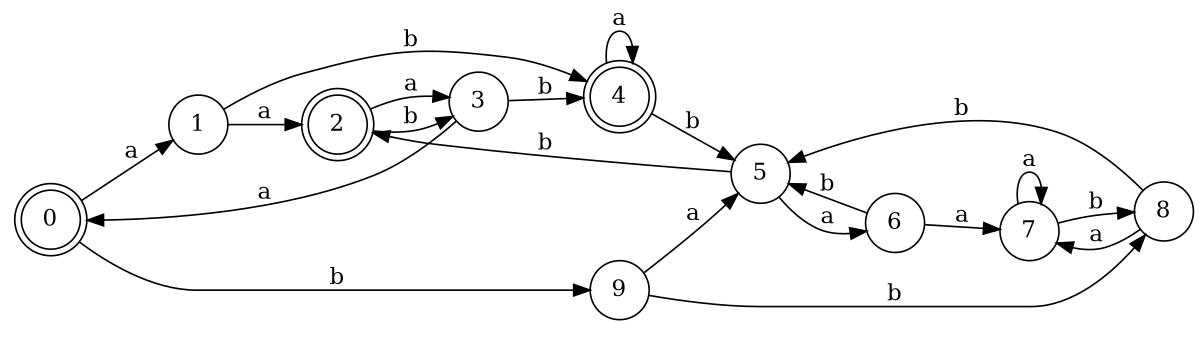 digraph n8_6 {
__start0 [label="" shape="none"];

rankdir=LR;
size="8,5";

s0 [style="rounded,filled", color="black", fillcolor="white" shape="doublecircle", label="0"];
s1 [style="filled", color="black", fillcolor="white" shape="circle", label="1"];
s2 [style="rounded,filled", color="black", fillcolor="white" shape="doublecircle", label="2"];
s3 [style="filled", color="black", fillcolor="white" shape="circle", label="3"];
s4 [style="rounded,filled", color="black", fillcolor="white" shape="doublecircle", label="4"];
s5 [style="filled", color="black", fillcolor="white" shape="circle", label="5"];
s6 [style="filled", color="black", fillcolor="white" shape="circle", label="6"];
s7 [style="filled", color="black", fillcolor="white" shape="circle", label="7"];
s8 [style="filled", color="black", fillcolor="white" shape="circle", label="8"];
s9 [style="filled", color="black", fillcolor="white" shape="circle", label="9"];
s0 -> s1 [label="a"];
s0 -> s9 [label="b"];
s1 -> s2 [label="a"];
s1 -> s4 [label="b"];
s2 -> s3 [label="a"];
s2 -> s3 [label="b"];
s3 -> s0 [label="a"];
s3 -> s4 [label="b"];
s4 -> s4 [label="a"];
s4 -> s5 [label="b"];
s5 -> s6 [label="a"];
s5 -> s2 [label="b"];
s6 -> s7 [label="a"];
s6 -> s5 [label="b"];
s7 -> s7 [label="a"];
s7 -> s8 [label="b"];
s8 -> s7 [label="a"];
s8 -> s5 [label="b"];
s9 -> s5 [label="a"];
s9 -> s8 [label="b"];

}